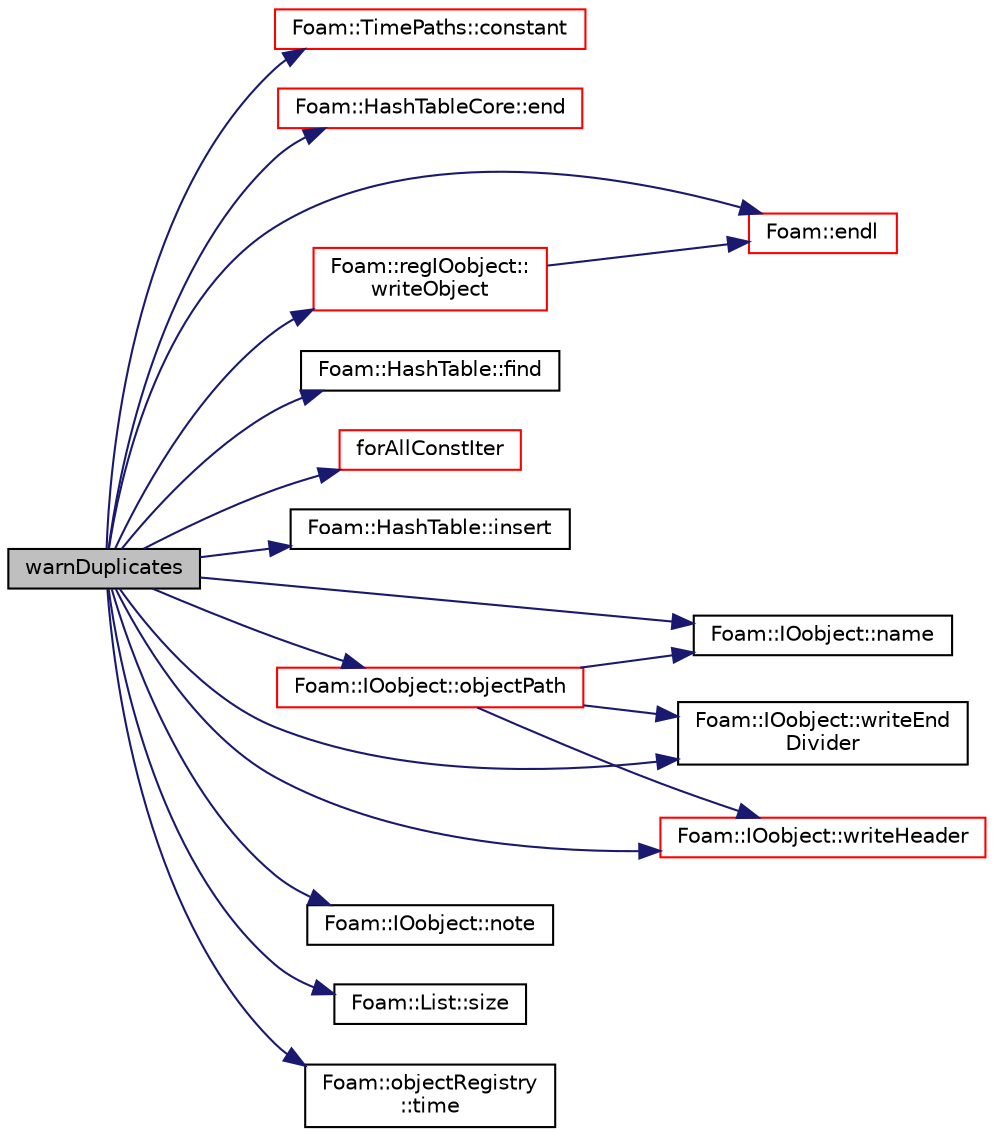 digraph "warnDuplicates"
{
  bgcolor="transparent";
  edge [fontname="Helvetica",fontsize="10",labelfontname="Helvetica",labelfontsize="10"];
  node [fontname="Helvetica",fontsize="10",shape=record];
  rankdir="LR";
  Node8 [label="warnDuplicates",height=0.2,width=0.4,color="black", fillcolor="grey75", style="filled", fontcolor="black"];
  Node8 -> Node9 [color="midnightblue",fontsize="10",style="solid",fontname="Helvetica"];
  Node9 [label="Foam::TimePaths::constant",height=0.2,width=0.4,color="red",URL="$a27461.html#ab16cfc6e7be33ff5683a856ae077433c",tooltip="Return constant name. "];
  Node8 -> Node11 [color="midnightblue",fontsize="10",style="solid",fontname="Helvetica"];
  Node11 [label="Foam::HashTableCore::end",height=0.2,width=0.4,color="red",URL="$a26849.html#a540580a296c0ff351686ceb4f27b6fe6",tooltip="iteratorEnd set to beyond the end of any HashTable "];
  Node8 -> Node19 [color="midnightblue",fontsize="10",style="solid",fontname="Helvetica"];
  Node19 [label="Foam::endl",height=0.2,width=0.4,color="red",URL="$a21851.html#a2db8fe02a0d3909e9351bb4275b23ce4",tooltip="Add newline and flush stream. "];
  Node8 -> Node21 [color="midnightblue",fontsize="10",style="solid",fontname="Helvetica"];
  Node21 [label="Foam::HashTable::find",height=0.2,width=0.4,color="black",URL="$a26841.html#a76b2c74ebd9f33fa9f76261b027ffc11",tooltip="Find and return an iterator set at the hashedEntry. "];
  Node8 -> Node22 [color="midnightblue",fontsize="10",style="solid",fontname="Helvetica"];
  Node22 [label="forAllConstIter",height=0.2,width=0.4,color="red",URL="$a39311.html#ae21e2836509b0fa7f7cedf6493b11b09"];
  Node8 -> Node280 [color="midnightblue",fontsize="10",style="solid",fontname="Helvetica"];
  Node280 [label="Foam::HashTable::insert",height=0.2,width=0.4,color="black",URL="$a26841.html#a5eee1e0e199ad59b9cb3916cd42156e0",tooltip="Insert a new hashedEntry. "];
  Node8 -> Node79 [color="midnightblue",fontsize="10",style="solid",fontname="Helvetica"];
  Node79 [label="Foam::IOobject::name",height=0.2,width=0.4,color="black",URL="$a27249.html#acc80e00a8ac919288fb55bd14cc88bf6",tooltip="Return name. "];
  Node8 -> Node234 [color="midnightblue",fontsize="10",style="solid",fontname="Helvetica"];
  Node234 [label="Foam::IOobject::note",height=0.2,width=0.4,color="black",URL="$a27249.html#a6f42a51d969cbb5ab649cc46e99bd52c",tooltip="Return non-constant access to the optional note. "];
  Node8 -> Node312 [color="midnightblue",fontsize="10",style="solid",fontname="Helvetica"];
  Node312 [label="Foam::IOobject::objectPath",height=0.2,width=0.4,color="red",URL="$a27249.html#a3a7ece5c1251c6be1f7812d4dba5fb7a",tooltip="Return complete path + object name. "];
  Node312 -> Node79 [color="midnightblue",fontsize="10",style="solid",fontname="Helvetica"];
  Node312 -> Node324 [color="midnightblue",fontsize="10",style="solid",fontname="Helvetica"];
  Node324 [label="Foam::IOobject::writeEnd\lDivider",height=0.2,width=0.4,color="black",URL="$a27249.html#a310cb6482f458ab224dee0f892e99dc1",tooltip="Write the standard end file divider. "];
  Node312 -> Node321 [color="midnightblue",fontsize="10",style="solid",fontname="Helvetica"];
  Node321 [label="Foam::IOobject::writeHeader",height=0.2,width=0.4,color="red",URL="$a27249.html#ae7d7d31a4ff63361dd3f6490835938e8",tooltip="Write header. "];
  Node8 -> Node113 [color="midnightblue",fontsize="10",style="solid",fontname="Helvetica"];
  Node113 [label="Foam::List::size",height=0.2,width=0.4,color="black",URL="$a26833.html#a8a5f6fa29bd4b500caf186f60245b384",tooltip="Override size to be inconsistent with allocated storage. "];
  Node8 -> Node117 [color="midnightblue",fontsize="10",style="solid",fontname="Helvetica"];
  Node117 [label="Foam::objectRegistry\l::time",height=0.2,width=0.4,color="black",URL="$a27433.html#a0d94096809fe3376b29a2a29ca11bb18",tooltip="Return time. "];
  Node8 -> Node324 [color="midnightblue",fontsize="10",style="solid",fontname="Helvetica"];
  Node8 -> Node321 [color="midnightblue",fontsize="10",style="solid",fontname="Helvetica"];
  Node8 -> Node192 [color="midnightblue",fontsize="10",style="solid",fontname="Helvetica"];
  Node192 [label="Foam::regIOobject::\lwriteObject",height=0.2,width=0.4,color="red",URL="$a27441.html#ad29090f3bdbff43fd95fa2d856219b5f",tooltip="Write using given format, version and compression. "];
  Node192 -> Node19 [color="midnightblue",fontsize="10",style="solid",fontname="Helvetica"];
}
